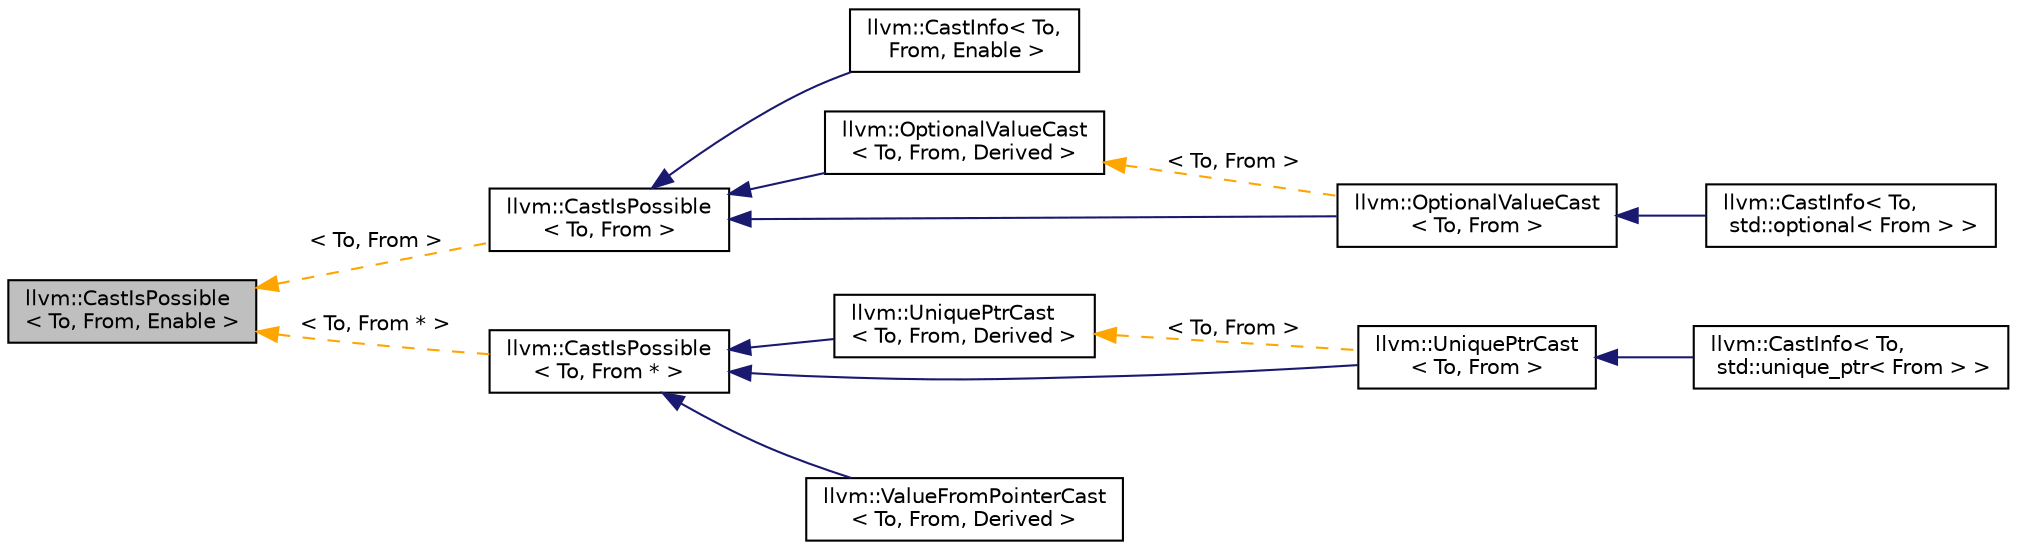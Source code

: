 digraph "llvm::CastIsPossible&lt; To, From, Enable &gt;"
{
 // LATEX_PDF_SIZE
  bgcolor="transparent";
  edge [fontname="Helvetica",fontsize="10",labelfontname="Helvetica",labelfontsize="10"];
  node [fontname="Helvetica",fontsize="10",shape=record];
  rankdir="LR";
  Node1 [label="llvm::CastIsPossible\l\< To, From, Enable \>",height=0.2,width=0.4,color="black", fillcolor="grey75", style="filled", fontcolor="black",tooltip="This struct provides a way to check if a given cast is possible."];
  Node1 -> Node2 [dir="back",color="orange",fontsize="10",style="dashed",label=" \< To, From \>" ,fontname="Helvetica"];
  Node2 [label="llvm::CastIsPossible\l\< To, From \>",height=0.2,width=0.4,color="black",URL="$structllvm_1_1CastIsPossible.html",tooltip=" "];
  Node2 -> Node3 [dir="back",color="midnightblue",fontsize="10",style="solid",fontname="Helvetica"];
  Node3 [label="llvm::CastInfo\< To,\l From, Enable \>",height=0.2,width=0.4,color="black",URL="$structllvm_1_1CastInfo.html",tooltip="This struct provides a method for customizing the way a cast is performed."];
  Node2 -> Node4 [dir="back",color="midnightblue",fontsize="10",style="solid",fontname="Helvetica"];
  Node4 [label="llvm::OptionalValueCast\l\< To, From, Derived \>",height=0.2,width=0.4,color="black",URL="$structllvm_1_1OptionalValueCast.html",tooltip="This cast trait provides std::optional<T> casting."];
  Node4 -> Node5 [dir="back",color="orange",fontsize="10",style="dashed",label=" \< To, From \>" ,fontname="Helvetica"];
  Node5 [label="llvm::OptionalValueCast\l\< To, From \>",height=0.2,width=0.4,color="black",URL="$structllvm_1_1OptionalValueCast.html",tooltip=" "];
  Node5 -> Node6 [dir="back",color="midnightblue",fontsize="10",style="solid",fontname="Helvetica"];
  Node6 [label="llvm::CastInfo\< To,\l std::optional\< From \> \>",height=0.2,width=0.4,color="black",URL="$structllvm_1_1CastInfo_3_01To_00_01std_1_1optional_3_01From_01_4_01_4.html",tooltip="Provide a CastInfo specialized for std::optional<From>."];
  Node2 -> Node5 [dir="back",color="midnightblue",fontsize="10",style="solid",fontname="Helvetica"];
  Node1 -> Node7 [dir="back",color="orange",fontsize="10",style="dashed",label=" \< To, From * \>" ,fontname="Helvetica"];
  Node7 [label="llvm::CastIsPossible\l\< To, From * \>",height=0.2,width=0.4,color="black",URL="$structllvm_1_1CastIsPossible.html",tooltip=" "];
  Node7 -> Node8 [dir="back",color="midnightblue",fontsize="10",style="solid",fontname="Helvetica"];
  Node8 [label="llvm::UniquePtrCast\l\< To, From, Derived \>",height=0.2,width=0.4,color="black",URL="$structllvm_1_1UniquePtrCast.html",tooltip="This cast trait provides std::unique_ptr casting."];
  Node8 -> Node9 [dir="back",color="orange",fontsize="10",style="dashed",label=" \< To, From \>" ,fontname="Helvetica"];
  Node9 [label="llvm::UniquePtrCast\l\< To, From \>",height=0.2,width=0.4,color="black",URL="$structllvm_1_1UniquePtrCast.html",tooltip=" "];
  Node9 -> Node10 [dir="back",color="midnightblue",fontsize="10",style="solid",fontname="Helvetica"];
  Node10 [label="llvm::CastInfo\< To,\l std::unique_ptr\< From \> \>",height=0.2,width=0.4,color="black",URL="$structllvm_1_1CastInfo_3_01To_00_01std_1_1unique__ptr_3_01From_01_4_01_4.html",tooltip="Provide a CastInfo specialized for std::unique_ptr."];
  Node7 -> Node11 [dir="back",color="midnightblue",fontsize="10",style="solid",fontname="Helvetica"];
  Node11 [label="llvm::ValueFromPointerCast\l\< To, From, Derived \>",height=0.2,width=0.4,color="black",URL="$structllvm_1_1ValueFromPointerCast.html",tooltip="This cast trait provides casting for the specific case of casting to a value-typed object from a poin..."];
  Node7 -> Node9 [dir="back",color="midnightblue",fontsize="10",style="solid",fontname="Helvetica"];
}

